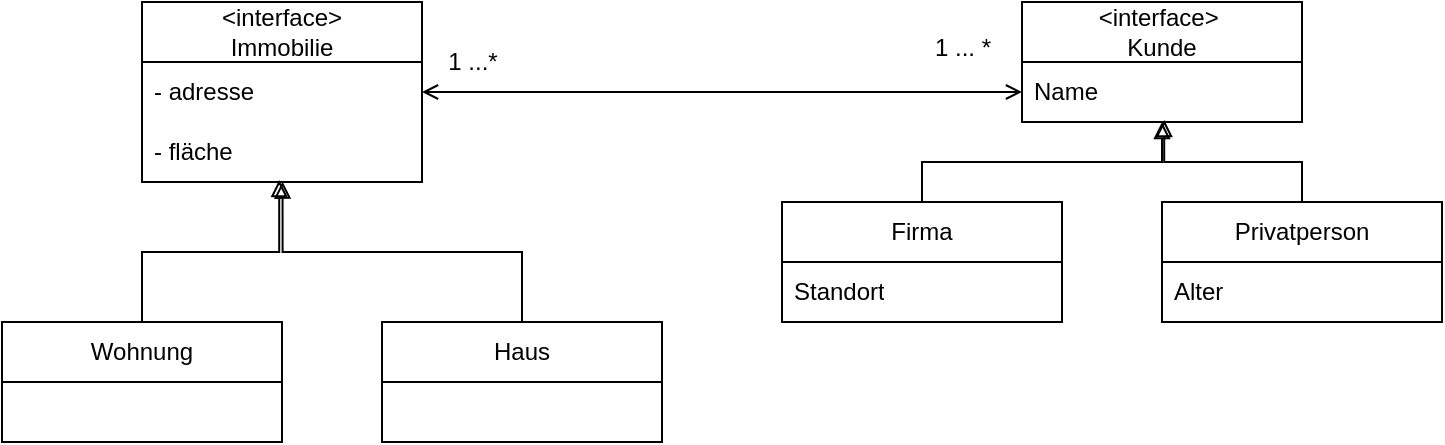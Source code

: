 <mxfile version="28.2.5">
  <diagram name="Seite-1" id="7fxeA0YXGlUupDFOq8OQ">
    <mxGraphModel dx="1188" dy="626" grid="1" gridSize="10" guides="1" tooltips="1" connect="1" arrows="1" fold="1" page="1" pageScale="1" pageWidth="827" pageHeight="1169" math="0" shadow="0">
      <root>
        <mxCell id="0" />
        <mxCell id="1" parent="0" />
        <mxCell id="9WO_Qg4BbEpiKnftaOP9-3" value="&amp;lt;interface&amp;gt;&lt;div&gt;Immobilie&lt;/div&gt;" style="swimlane;fontStyle=0;childLayout=stackLayout;horizontal=1;startSize=30;horizontalStack=0;resizeParent=1;resizeParentMax=0;resizeLast=0;collapsible=1;marginBottom=0;whiteSpace=wrap;html=1;" vertex="1" parent="1">
          <mxGeometry x="140" y="140" width="140" height="90" as="geometry" />
        </mxCell>
        <mxCell id="9WO_Qg4BbEpiKnftaOP9-4" value="- adresse&lt;span style=&quot;white-space: pre;&quot;&gt;&#x9;&lt;/span&gt;" style="text;strokeColor=none;fillColor=none;align=left;verticalAlign=middle;spacingLeft=4;spacingRight=4;overflow=hidden;points=[[0,0.5],[1,0.5]];portConstraint=eastwest;rotatable=0;whiteSpace=wrap;html=1;" vertex="1" parent="9WO_Qg4BbEpiKnftaOP9-3">
          <mxGeometry y="30" width="140" height="30" as="geometry" />
        </mxCell>
        <mxCell id="9WO_Qg4BbEpiKnftaOP9-5" value="- fläche" style="text;strokeColor=none;fillColor=none;align=left;verticalAlign=middle;spacingLeft=4;spacingRight=4;overflow=hidden;points=[[0,0.5],[1,0.5]];portConstraint=eastwest;rotatable=0;whiteSpace=wrap;html=1;" vertex="1" parent="9WO_Qg4BbEpiKnftaOP9-3">
          <mxGeometry y="60" width="140" height="30" as="geometry" />
        </mxCell>
        <mxCell id="9WO_Qg4BbEpiKnftaOP9-9" value="&lt;div&gt;Wohnung&lt;/div&gt;" style="swimlane;fontStyle=0;childLayout=stackLayout;horizontal=1;startSize=30;horizontalStack=0;resizeParent=1;resizeParentMax=0;resizeLast=0;collapsible=1;marginBottom=0;whiteSpace=wrap;html=1;" vertex="1" parent="1">
          <mxGeometry x="70" y="300" width="140" height="60" as="geometry" />
        </mxCell>
        <mxCell id="9WO_Qg4BbEpiKnftaOP9-13" value="&lt;div&gt;Haus&lt;/div&gt;" style="swimlane;fontStyle=0;childLayout=stackLayout;horizontal=1;startSize=30;horizontalStack=0;resizeParent=1;resizeParentMax=0;resizeLast=0;collapsible=1;marginBottom=0;whiteSpace=wrap;html=1;" vertex="1" parent="1">
          <mxGeometry x="260" y="300" width="140" height="60" as="geometry" />
        </mxCell>
        <mxCell id="9WO_Qg4BbEpiKnftaOP9-18" style="edgeStyle=orthogonalEdgeStyle;rounded=0;orthogonalLoop=1;jettySize=auto;html=1;entryX=0.49;entryY=0.967;entryDx=0;entryDy=0;entryPerimeter=0;endArrow=block;endFill=0;" edge="1" parent="1" source="9WO_Qg4BbEpiKnftaOP9-9" target="9WO_Qg4BbEpiKnftaOP9-5">
          <mxGeometry relative="1" as="geometry" />
        </mxCell>
        <mxCell id="9WO_Qg4BbEpiKnftaOP9-20" style="edgeStyle=orthogonalEdgeStyle;rounded=0;orthogonalLoop=1;jettySize=auto;html=1;entryX=0.502;entryY=0.994;entryDx=0;entryDy=0;entryPerimeter=0;endArrow=block;endFill=0;" edge="1" parent="1" source="9WO_Qg4BbEpiKnftaOP9-13" target="9WO_Qg4BbEpiKnftaOP9-5">
          <mxGeometry relative="1" as="geometry" />
        </mxCell>
        <mxCell id="9WO_Qg4BbEpiKnftaOP9-21" value="&lt;div&gt;&amp;lt;interface&amp;gt;&amp;nbsp;&lt;/div&gt;&lt;div&gt;Kunde&lt;/div&gt;" style="swimlane;fontStyle=0;childLayout=stackLayout;horizontal=1;startSize=30;horizontalStack=0;resizeParent=1;resizeParentMax=0;resizeLast=0;collapsible=1;marginBottom=0;whiteSpace=wrap;html=1;" vertex="1" parent="1">
          <mxGeometry x="580" y="140" width="140" height="60" as="geometry" />
        </mxCell>
        <mxCell id="9WO_Qg4BbEpiKnftaOP9-22" value="Name&lt;span style=&quot;white-space: pre;&quot;&gt;&#x9;&lt;/span&gt;" style="text;strokeColor=none;fillColor=none;align=left;verticalAlign=middle;spacingLeft=4;spacingRight=4;overflow=hidden;points=[[0,0.5],[1,0.5]];portConstraint=eastwest;rotatable=0;whiteSpace=wrap;html=1;" vertex="1" parent="9WO_Qg4BbEpiKnftaOP9-21">
          <mxGeometry y="30" width="140" height="30" as="geometry" />
        </mxCell>
        <mxCell id="9WO_Qg4BbEpiKnftaOP9-25" value="Firma" style="swimlane;fontStyle=0;childLayout=stackLayout;horizontal=1;startSize=30;horizontalStack=0;resizeParent=1;resizeParentMax=0;resizeLast=0;collapsible=1;marginBottom=0;whiteSpace=wrap;html=1;" vertex="1" parent="1">
          <mxGeometry x="460" y="240" width="140" height="60" as="geometry" />
        </mxCell>
        <mxCell id="9WO_Qg4BbEpiKnftaOP9-26" value="Standort" style="text;strokeColor=none;fillColor=none;align=left;verticalAlign=middle;spacingLeft=4;spacingRight=4;overflow=hidden;points=[[0,0.5],[1,0.5]];portConstraint=eastwest;rotatable=0;whiteSpace=wrap;html=1;" vertex="1" parent="9WO_Qg4BbEpiKnftaOP9-25">
          <mxGeometry y="30" width="140" height="30" as="geometry" />
        </mxCell>
        <mxCell id="9WO_Qg4BbEpiKnftaOP9-29" value="Privatperson" style="swimlane;fontStyle=0;childLayout=stackLayout;horizontal=1;startSize=30;horizontalStack=0;resizeParent=1;resizeParentMax=0;resizeLast=0;collapsible=1;marginBottom=0;whiteSpace=wrap;html=1;" vertex="1" parent="1">
          <mxGeometry x="650" y="240" width="140" height="60" as="geometry" />
        </mxCell>
        <mxCell id="9WO_Qg4BbEpiKnftaOP9-30" value="Alter" style="text;strokeColor=none;fillColor=none;align=left;verticalAlign=middle;spacingLeft=4;spacingRight=4;overflow=hidden;points=[[0,0.5],[1,0.5]];portConstraint=eastwest;rotatable=0;whiteSpace=wrap;html=1;" vertex="1" parent="9WO_Qg4BbEpiKnftaOP9-29">
          <mxGeometry y="30" width="140" height="30" as="geometry" />
        </mxCell>
        <mxCell id="9WO_Qg4BbEpiKnftaOP9-33" style="edgeStyle=orthogonalEdgeStyle;rounded=0;orthogonalLoop=1;jettySize=auto;html=1;entryX=0.5;entryY=1;entryDx=0;entryDy=0;entryPerimeter=0;endArrow=block;endFill=0;" edge="1" parent="1" source="9WO_Qg4BbEpiKnftaOP9-25" target="9WO_Qg4BbEpiKnftaOP9-22">
          <mxGeometry relative="1" as="geometry" />
        </mxCell>
        <mxCell id="9WO_Qg4BbEpiKnftaOP9-34" style="edgeStyle=orthogonalEdgeStyle;rounded=0;orthogonalLoop=1;jettySize=auto;html=1;entryX=0.508;entryY=0.967;entryDx=0;entryDy=0;entryPerimeter=0;endArrow=block;endFill=0;" edge="1" parent="1" source="9WO_Qg4BbEpiKnftaOP9-29" target="9WO_Qg4BbEpiKnftaOP9-22">
          <mxGeometry relative="1" as="geometry" />
        </mxCell>
        <mxCell id="9WO_Qg4BbEpiKnftaOP9-35" style="edgeStyle=orthogonalEdgeStyle;rounded=0;orthogonalLoop=1;jettySize=auto;html=1;entryX=0;entryY=0.5;entryDx=0;entryDy=0;endArrow=open;endFill=0;startArrow=open;startFill=0;" edge="1" parent="1" source="9WO_Qg4BbEpiKnftaOP9-4" target="9WO_Qg4BbEpiKnftaOP9-22">
          <mxGeometry relative="1" as="geometry" />
        </mxCell>
        <mxCell id="9WO_Qg4BbEpiKnftaOP9-36" value="1 ...*" style="text;html=1;align=center;verticalAlign=middle;resizable=0;points=[];autosize=1;strokeColor=none;fillColor=none;" vertex="1" parent="1">
          <mxGeometry x="280" y="155" width="50" height="30" as="geometry" />
        </mxCell>
        <mxCell id="9WO_Qg4BbEpiKnftaOP9-37" value="&lt;div&gt;1 ... *&lt;/div&gt;" style="text;html=1;align=center;verticalAlign=middle;resizable=0;points=[];autosize=1;strokeColor=none;fillColor=none;" vertex="1" parent="1">
          <mxGeometry x="525" y="148" width="50" height="30" as="geometry" />
        </mxCell>
      </root>
    </mxGraphModel>
  </diagram>
</mxfile>
